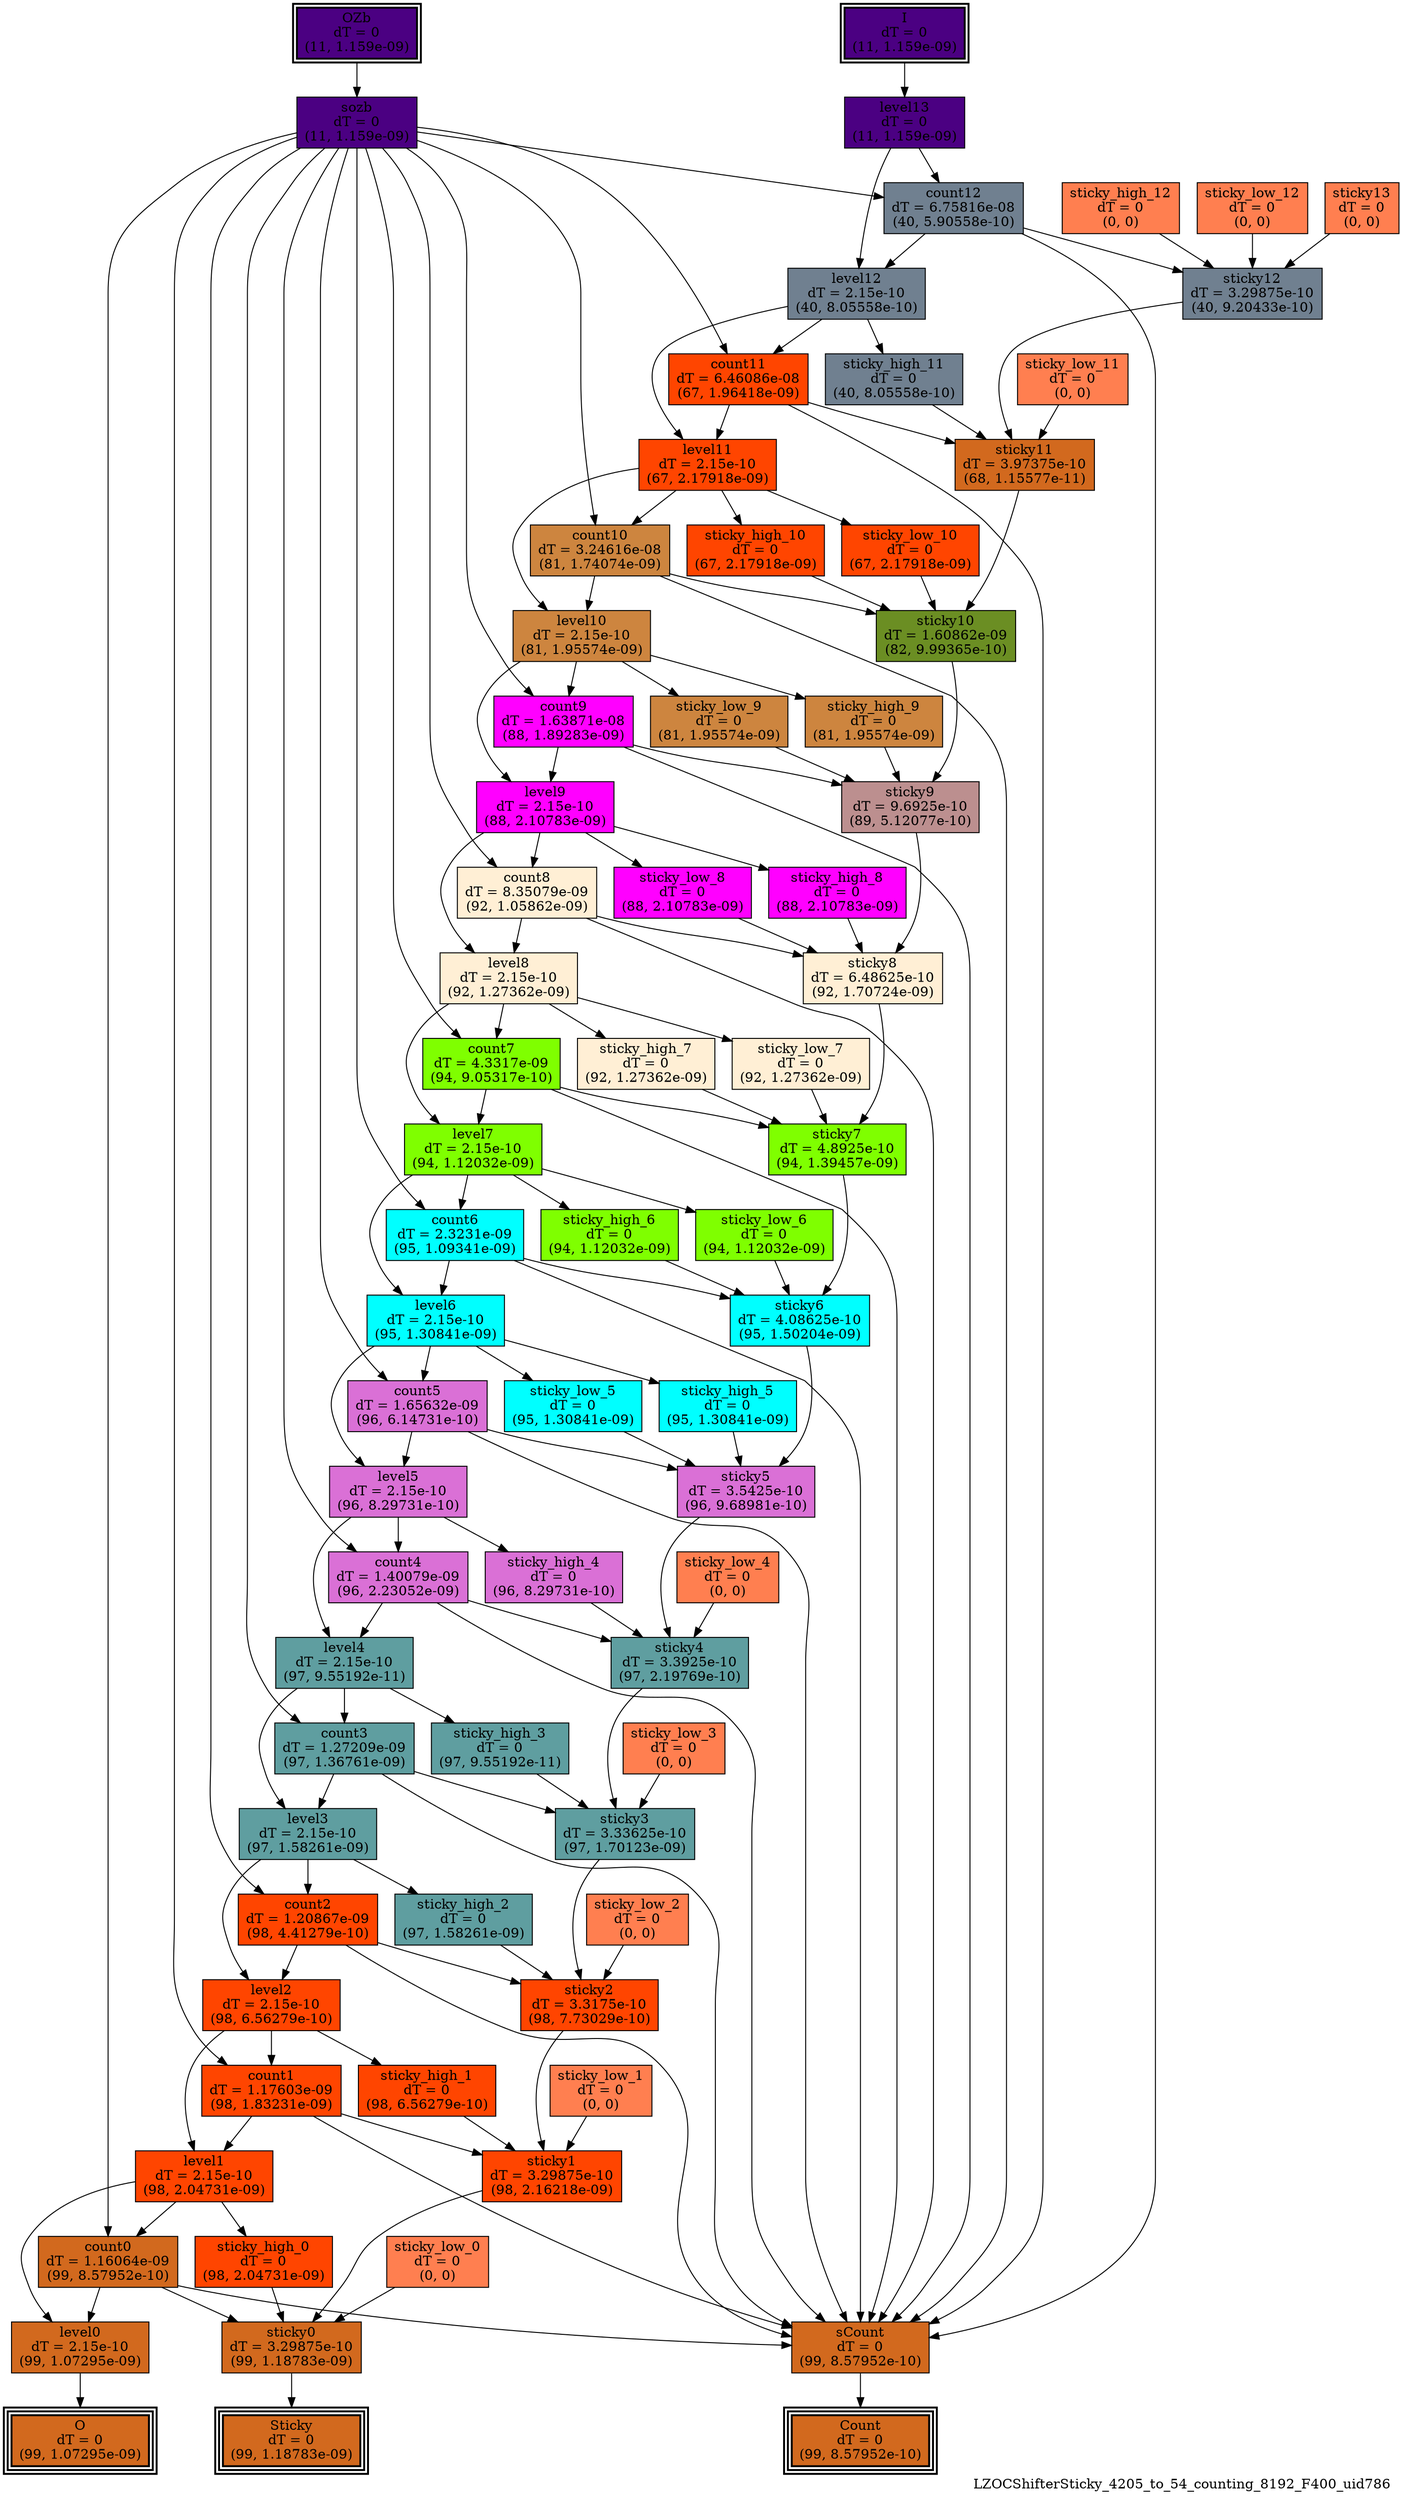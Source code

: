 digraph LZOCShifterSticky_4205_to_54_counting_8192_F400_uid786
{
	//graph drawing options
	label=LZOCShifterSticky_4205_to_54_counting_8192_F400_uid786;
	labelloc=bottom;
	labeljust=right;
	ratio=auto;
	nodesep=0.25;
	ranksep=0.5;

	//input/output signals of operator LZOCShifterSticky_4205_to_54_counting_8192_F400_uid786
	I__LZOCShifterSticky_4205_to_54_counting_8192_F400_uid786 [ label="I\ndT = 0\n(11, 1.159e-09)", shape=box, color=black, style="bold, filled", fillcolor=indigo, peripheries=2 ];
	OZb__LZOCShifterSticky_4205_to_54_counting_8192_F400_uid786 [ label="OZb\ndT = 0\n(11, 1.159e-09)", shape=box, color=black, style="bold, filled", fillcolor=indigo, peripheries=2 ];
	Count__LZOCShifterSticky_4205_to_54_counting_8192_F400_uid786 [ label="Count\ndT = 0\n(99, 8.57952e-10)", shape=box, color=black, style="bold, filled", fillcolor=chocolate, peripheries=3 ];
	O__LZOCShifterSticky_4205_to_54_counting_8192_F400_uid786 [ label="O\ndT = 0\n(99, 1.07295e-09)", shape=box, color=black, style="bold, filled", fillcolor=chocolate, peripheries=3 ];
	Sticky__LZOCShifterSticky_4205_to_54_counting_8192_F400_uid786 [ label="Sticky\ndT = 0\n(99, 1.18783e-09)", shape=box, color=black, style="bold, filled", fillcolor=chocolate, peripheries=3 ];
	{rank=same I__LZOCShifterSticky_4205_to_54_counting_8192_F400_uid786, OZb__LZOCShifterSticky_4205_to_54_counting_8192_F400_uid786};
	{rank=same Count__LZOCShifterSticky_4205_to_54_counting_8192_F400_uid786, O__LZOCShifterSticky_4205_to_54_counting_8192_F400_uid786, Sticky__LZOCShifterSticky_4205_to_54_counting_8192_F400_uid786};
	//internal signals of operator LZOCShifterSticky_4205_to_54_counting_8192_F400_uid786
	level13__LZOCShifterSticky_4205_to_54_counting_8192_F400_uid786 [ label="level13\ndT = 0\n(11, 1.159e-09)", shape=box, color=black, style=filled, fillcolor=indigo, peripheries=1 ];
	sozb__LZOCShifterSticky_4205_to_54_counting_8192_F400_uid786 [ label="sozb\ndT = 0\n(11, 1.159e-09)", shape=box, color=black, style=filled, fillcolor=indigo, peripheries=1 ];
	sticky13__LZOCShifterSticky_4205_to_54_counting_8192_F400_uid786 [ label="sticky13\ndT = 0\n(0, 0)", shape=box, color=black, style=filled, fillcolor=coral, peripheries=1 ];
	count12__LZOCShifterSticky_4205_to_54_counting_8192_F400_uid786 [ label="count12\ndT = 6.75816e-08\n(40, 5.90558e-10)", shape=box, color=black, style=filled, fillcolor=slategray, peripheries=1 ];
	level12__LZOCShifterSticky_4205_to_54_counting_8192_F400_uid786 [ label="level12\ndT = 2.15e-10\n(40, 8.05558e-10)", shape=box, color=black, style=filled, fillcolor=slategray, peripheries=1 ];
	sticky_high_12__LZOCShifterSticky_4205_to_54_counting_8192_F400_uid786 [ label="sticky_high_12\ndT = 0\n(0, 0)", shape=box, color=black, style=filled, fillcolor=coral, peripheries=1 ];
	sticky_low_12__LZOCShifterSticky_4205_to_54_counting_8192_F400_uid786 [ label="sticky_low_12\ndT = 0\n(0, 0)", shape=box, color=black, style=filled, fillcolor=coral, peripheries=1 ];
	sticky12__LZOCShifterSticky_4205_to_54_counting_8192_F400_uid786 [ label="sticky12\ndT = 3.29875e-10\n(40, 9.20433e-10)", shape=box, color=black, style=filled, fillcolor=slategray, peripheries=1 ];
	count11__LZOCShifterSticky_4205_to_54_counting_8192_F400_uid786 [ label="count11\ndT = 6.46086e-08\n(67, 1.96418e-09)", shape=box, color=black, style=filled, fillcolor=orangered, peripheries=1 ];
	level11__LZOCShifterSticky_4205_to_54_counting_8192_F400_uid786 [ label="level11\ndT = 2.15e-10\n(67, 2.17918e-09)", shape=box, color=black, style=filled, fillcolor=orangered, peripheries=1 ];
	sticky_high_11__LZOCShifterSticky_4205_to_54_counting_8192_F400_uid786 [ label="sticky_high_11\ndT = 0\n(40, 8.05558e-10)", shape=box, color=black, style=filled, fillcolor=slategray, peripheries=1 ];
	sticky_low_11__LZOCShifterSticky_4205_to_54_counting_8192_F400_uid786 [ label="sticky_low_11\ndT = 0\n(0, 0)", shape=box, color=black, style=filled, fillcolor=coral, peripheries=1 ];
	sticky11__LZOCShifterSticky_4205_to_54_counting_8192_F400_uid786 [ label="sticky11\ndT = 3.97375e-10\n(68, 1.15577e-11)", shape=box, color=black, style=filled, fillcolor=chocolate, peripheries=1 ];
	count10__LZOCShifterSticky_4205_to_54_counting_8192_F400_uid786 [ label="count10\ndT = 3.24616e-08\n(81, 1.74074e-09)", shape=box, color=black, style=filled, fillcolor=peru, peripheries=1 ];
	level10__LZOCShifterSticky_4205_to_54_counting_8192_F400_uid786 [ label="level10\ndT = 2.15e-10\n(81, 1.95574e-09)", shape=box, color=black, style=filled, fillcolor=peru, peripheries=1 ];
	sticky_high_10__LZOCShifterSticky_4205_to_54_counting_8192_F400_uid786 [ label="sticky_high_10\ndT = 0\n(67, 2.17918e-09)", shape=box, color=black, style=filled, fillcolor=orangered, peripheries=1 ];
	sticky_low_10__LZOCShifterSticky_4205_to_54_counting_8192_F400_uid786 [ label="sticky_low_10\ndT = 0\n(67, 2.17918e-09)", shape=box, color=black, style=filled, fillcolor=orangered, peripheries=1 ];
	sticky10__LZOCShifterSticky_4205_to_54_counting_8192_F400_uid786 [ label="sticky10\ndT = 1.60862e-09\n(82, 9.99365e-10)", shape=box, color=black, style=filled, fillcolor=olivedrab, peripheries=1 ];
	count9__LZOCShifterSticky_4205_to_54_counting_8192_F400_uid786 [ label="count9\ndT = 1.63871e-08\n(88, 1.89283e-09)", shape=box, color=black, style=filled, fillcolor=magenta, peripheries=1 ];
	level9__LZOCShifterSticky_4205_to_54_counting_8192_F400_uid786 [ label="level9\ndT = 2.15e-10\n(88, 2.10783e-09)", shape=box, color=black, style=filled, fillcolor=magenta, peripheries=1 ];
	sticky_high_9__LZOCShifterSticky_4205_to_54_counting_8192_F400_uid786 [ label="sticky_high_9\ndT = 0\n(81, 1.95574e-09)", shape=box, color=black, style=filled, fillcolor=peru, peripheries=1 ];
	sticky_low_9__LZOCShifterSticky_4205_to_54_counting_8192_F400_uid786 [ label="sticky_low_9\ndT = 0\n(81, 1.95574e-09)", shape=box, color=black, style=filled, fillcolor=peru, peripheries=1 ];
	sticky9__LZOCShifterSticky_4205_to_54_counting_8192_F400_uid786 [ label="sticky9\ndT = 9.6925e-10\n(89, 5.12077e-10)", shape=box, color=black, style=filled, fillcolor=rosybrown, peripheries=1 ];
	count8__LZOCShifterSticky_4205_to_54_counting_8192_F400_uid786 [ label="count8\ndT = 8.35079e-09\n(92, 1.05862e-09)", shape=box, color=black, style=filled, fillcolor=papayawhip, peripheries=1 ];
	level8__LZOCShifterSticky_4205_to_54_counting_8192_F400_uid786 [ label="level8\ndT = 2.15e-10\n(92, 1.27362e-09)", shape=box, color=black, style=filled, fillcolor=papayawhip, peripheries=1 ];
	sticky_high_8__LZOCShifterSticky_4205_to_54_counting_8192_F400_uid786 [ label="sticky_high_8\ndT = 0\n(88, 2.10783e-09)", shape=box, color=black, style=filled, fillcolor=magenta, peripheries=1 ];
	sticky_low_8__LZOCShifterSticky_4205_to_54_counting_8192_F400_uid786 [ label="sticky_low_8\ndT = 0\n(88, 2.10783e-09)", shape=box, color=black, style=filled, fillcolor=magenta, peripheries=1 ];
	sticky8__LZOCShifterSticky_4205_to_54_counting_8192_F400_uid786 [ label="sticky8\ndT = 6.48625e-10\n(92, 1.70724e-09)", shape=box, color=black, style=filled, fillcolor=papayawhip, peripheries=1 ];
	count7__LZOCShifterSticky_4205_to_54_counting_8192_F400_uid786 [ label="count7\ndT = 4.3317e-09\n(94, 9.05317e-10)", shape=box, color=black, style=filled, fillcolor=chartreuse, peripheries=1 ];
	level7__LZOCShifterSticky_4205_to_54_counting_8192_F400_uid786 [ label="level7\ndT = 2.15e-10\n(94, 1.12032e-09)", shape=box, color=black, style=filled, fillcolor=chartreuse, peripheries=1 ];
	sticky_high_7__LZOCShifterSticky_4205_to_54_counting_8192_F400_uid786 [ label="sticky_high_7\ndT = 0\n(92, 1.27362e-09)", shape=box, color=black, style=filled, fillcolor=papayawhip, peripheries=1 ];
	sticky_low_7__LZOCShifterSticky_4205_to_54_counting_8192_F400_uid786 [ label="sticky_low_7\ndT = 0\n(92, 1.27362e-09)", shape=box, color=black, style=filled, fillcolor=papayawhip, peripheries=1 ];
	sticky7__LZOCShifterSticky_4205_to_54_counting_8192_F400_uid786 [ label="sticky7\ndT = 4.8925e-10\n(94, 1.39457e-09)", shape=box, color=black, style=filled, fillcolor=chartreuse, peripheries=1 ];
	count6__LZOCShifterSticky_4205_to_54_counting_8192_F400_uid786 [ label="count6\ndT = 2.3231e-09\n(95, 1.09341e-09)", shape=box, color=black, style=filled, fillcolor=cyan, peripheries=1 ];
	level6__LZOCShifterSticky_4205_to_54_counting_8192_F400_uid786 [ label="level6\ndT = 2.15e-10\n(95, 1.30841e-09)", shape=box, color=black, style=filled, fillcolor=cyan, peripheries=1 ];
	sticky_high_6__LZOCShifterSticky_4205_to_54_counting_8192_F400_uid786 [ label="sticky_high_6\ndT = 0\n(94, 1.12032e-09)", shape=box, color=black, style=filled, fillcolor=chartreuse, peripheries=1 ];
	sticky_low_6__LZOCShifterSticky_4205_to_54_counting_8192_F400_uid786 [ label="sticky_low_6\ndT = 0\n(94, 1.12032e-09)", shape=box, color=black, style=filled, fillcolor=chartreuse, peripheries=1 ];
	sticky6__LZOCShifterSticky_4205_to_54_counting_8192_F400_uid786 [ label="sticky6\ndT = 4.08625e-10\n(95, 1.50204e-09)", shape=box, color=black, style=filled, fillcolor=cyan, peripheries=1 ];
	count5__LZOCShifterSticky_4205_to_54_counting_8192_F400_uid786 [ label="count5\ndT = 1.65632e-09\n(96, 6.14731e-10)", shape=box, color=black, style=filled, fillcolor=orchid, peripheries=1 ];
	level5__LZOCShifterSticky_4205_to_54_counting_8192_F400_uid786 [ label="level5\ndT = 2.15e-10\n(96, 8.29731e-10)", shape=box, color=black, style=filled, fillcolor=orchid, peripheries=1 ];
	sticky_high_5__LZOCShifterSticky_4205_to_54_counting_8192_F400_uid786 [ label="sticky_high_5\ndT = 0\n(95, 1.30841e-09)", shape=box, color=black, style=filled, fillcolor=cyan, peripheries=1 ];
	sticky_low_5__LZOCShifterSticky_4205_to_54_counting_8192_F400_uid786 [ label="sticky_low_5\ndT = 0\n(95, 1.30841e-09)", shape=box, color=black, style=filled, fillcolor=cyan, peripheries=1 ];
	sticky5__LZOCShifterSticky_4205_to_54_counting_8192_F400_uid786 [ label="sticky5\ndT = 3.5425e-10\n(96, 9.68981e-10)", shape=box, color=black, style=filled, fillcolor=orchid, peripheries=1 ];
	count4__LZOCShifterSticky_4205_to_54_counting_8192_F400_uid786 [ label="count4\ndT = 1.40079e-09\n(96, 2.23052e-09)", shape=box, color=black, style=filled, fillcolor=orchid, peripheries=1 ];
	level4__LZOCShifterSticky_4205_to_54_counting_8192_F400_uid786 [ label="level4\ndT = 2.15e-10\n(97, 9.55192e-11)", shape=box, color=black, style=filled, fillcolor=cadetblue, peripheries=1 ];
	sticky_high_4__LZOCShifterSticky_4205_to_54_counting_8192_F400_uid786 [ label="sticky_high_4\ndT = 0\n(96, 8.29731e-10)", shape=box, color=black, style=filled, fillcolor=orchid, peripheries=1 ];
	sticky_low_4__LZOCShifterSticky_4205_to_54_counting_8192_F400_uid786 [ label="sticky_low_4\ndT = 0\n(0, 0)", shape=box, color=black, style=filled, fillcolor=coral, peripheries=1 ];
	sticky4__LZOCShifterSticky_4205_to_54_counting_8192_F400_uid786 [ label="sticky4\ndT = 3.3925e-10\n(97, 2.19769e-10)", shape=box, color=black, style=filled, fillcolor=cadetblue, peripheries=1 ];
	count3__LZOCShifterSticky_4205_to_54_counting_8192_F400_uid786 [ label="count3\ndT = 1.27209e-09\n(97, 1.36761e-09)", shape=box, color=black, style=filled, fillcolor=cadetblue, peripheries=1 ];
	level3__LZOCShifterSticky_4205_to_54_counting_8192_F400_uid786 [ label="level3\ndT = 2.15e-10\n(97, 1.58261e-09)", shape=box, color=black, style=filled, fillcolor=cadetblue, peripheries=1 ];
	sticky_high_3__LZOCShifterSticky_4205_to_54_counting_8192_F400_uid786 [ label="sticky_high_3\ndT = 0\n(97, 9.55192e-11)", shape=box, color=black, style=filled, fillcolor=cadetblue, peripheries=1 ];
	sticky_low_3__LZOCShifterSticky_4205_to_54_counting_8192_F400_uid786 [ label="sticky_low_3\ndT = 0\n(0, 0)", shape=box, color=black, style=filled, fillcolor=coral, peripheries=1 ];
	sticky3__LZOCShifterSticky_4205_to_54_counting_8192_F400_uid786 [ label="sticky3\ndT = 3.33625e-10\n(97, 1.70123e-09)", shape=box, color=black, style=filled, fillcolor=cadetblue, peripheries=1 ];
	count2__LZOCShifterSticky_4205_to_54_counting_8192_F400_uid786 [ label="count2\ndT = 1.20867e-09\n(98, 4.41279e-10)", shape=box, color=black, style=filled, fillcolor=orangered, peripheries=1 ];
	level2__LZOCShifterSticky_4205_to_54_counting_8192_F400_uid786 [ label="level2\ndT = 2.15e-10\n(98, 6.56279e-10)", shape=box, color=black, style=filled, fillcolor=orangered, peripheries=1 ];
	sticky_high_2__LZOCShifterSticky_4205_to_54_counting_8192_F400_uid786 [ label="sticky_high_2\ndT = 0\n(97, 1.58261e-09)", shape=box, color=black, style=filled, fillcolor=cadetblue, peripheries=1 ];
	sticky_low_2__LZOCShifterSticky_4205_to_54_counting_8192_F400_uid786 [ label="sticky_low_2\ndT = 0\n(0, 0)", shape=box, color=black, style=filled, fillcolor=coral, peripheries=1 ];
	sticky2__LZOCShifterSticky_4205_to_54_counting_8192_F400_uid786 [ label="sticky2\ndT = 3.3175e-10\n(98, 7.73029e-10)", shape=box, color=black, style=filled, fillcolor=orangered, peripheries=1 ];
	count1__LZOCShifterSticky_4205_to_54_counting_8192_F400_uid786 [ label="count1\ndT = 1.17603e-09\n(98, 1.83231e-09)", shape=box, color=black, style=filled, fillcolor=orangered, peripheries=1 ];
	level1__LZOCShifterSticky_4205_to_54_counting_8192_F400_uid786 [ label="level1\ndT = 2.15e-10\n(98, 2.04731e-09)", shape=box, color=black, style=filled, fillcolor=orangered, peripheries=1 ];
	sticky_high_1__LZOCShifterSticky_4205_to_54_counting_8192_F400_uid786 [ label="sticky_high_1\ndT = 0\n(98, 6.56279e-10)", shape=box, color=black, style=filled, fillcolor=orangered, peripheries=1 ];
	sticky_low_1__LZOCShifterSticky_4205_to_54_counting_8192_F400_uid786 [ label="sticky_low_1\ndT = 0\n(0, 0)", shape=box, color=black, style=filled, fillcolor=coral, peripheries=1 ];
	sticky1__LZOCShifterSticky_4205_to_54_counting_8192_F400_uid786 [ label="sticky1\ndT = 3.29875e-10\n(98, 2.16218e-09)", shape=box, color=black, style=filled, fillcolor=orangered, peripheries=1 ];
	count0__LZOCShifterSticky_4205_to_54_counting_8192_F400_uid786 [ label="count0\ndT = 1.16064e-09\n(99, 8.57952e-10)", shape=box, color=black, style=filled, fillcolor=chocolate, peripheries=1 ];
	level0__LZOCShifterSticky_4205_to_54_counting_8192_F400_uid786 [ label="level0\ndT = 2.15e-10\n(99, 1.07295e-09)", shape=box, color=black, style=filled, fillcolor=chocolate, peripheries=1 ];
	sticky_high_0__LZOCShifterSticky_4205_to_54_counting_8192_F400_uid786 [ label="sticky_high_0\ndT = 0\n(98, 2.04731e-09)", shape=box, color=black, style=filled, fillcolor=orangered, peripheries=1 ];
	sticky_low_0__LZOCShifterSticky_4205_to_54_counting_8192_F400_uid786 [ label="sticky_low_0\ndT = 0\n(0, 0)", shape=box, color=black, style=filled, fillcolor=coral, peripheries=1 ];
	sticky0__LZOCShifterSticky_4205_to_54_counting_8192_F400_uid786 [ label="sticky0\ndT = 3.29875e-10\n(99, 1.18783e-09)", shape=box, color=black, style=filled, fillcolor=chocolate, peripheries=1 ];
	sCount__LZOCShifterSticky_4205_to_54_counting_8192_F400_uid786 [ label="sCount\ndT = 0\n(99, 8.57952e-10)", shape=box, color=black, style=filled, fillcolor=chocolate, peripheries=1 ];

	//subcomponents of operator LZOCShifterSticky_4205_to_54_counting_8192_F400_uid786

	//input and internal signal connections of operator LZOCShifterSticky_4205_to_54_counting_8192_F400_uid786
	I__LZOCShifterSticky_4205_to_54_counting_8192_F400_uid786 -> level13__LZOCShifterSticky_4205_to_54_counting_8192_F400_uid786 [ arrowhead=normal, arrowsize=1.0, arrowtail=normal, color=black, dir=forward  ];
	OZb__LZOCShifterSticky_4205_to_54_counting_8192_F400_uid786 -> sozb__LZOCShifterSticky_4205_to_54_counting_8192_F400_uid786 [ arrowhead=normal, arrowsize=1.0, arrowtail=normal, color=black, dir=forward  ];
	level13__LZOCShifterSticky_4205_to_54_counting_8192_F400_uid786 -> count12__LZOCShifterSticky_4205_to_54_counting_8192_F400_uid786 [ arrowhead=normal, arrowsize=1.0, arrowtail=normal, color=black, dir=forward  ];
	level13__LZOCShifterSticky_4205_to_54_counting_8192_F400_uid786 -> level12__LZOCShifterSticky_4205_to_54_counting_8192_F400_uid786 [ arrowhead=normal, arrowsize=1.0, arrowtail=normal, color=black, dir=forward  ];
	sozb__LZOCShifterSticky_4205_to_54_counting_8192_F400_uid786 -> count12__LZOCShifterSticky_4205_to_54_counting_8192_F400_uid786 [ arrowhead=normal, arrowsize=1.0, arrowtail=normal, color=black, dir=forward  ];
	sozb__LZOCShifterSticky_4205_to_54_counting_8192_F400_uid786 -> count11__LZOCShifterSticky_4205_to_54_counting_8192_F400_uid786 [ arrowhead=normal, arrowsize=1.0, arrowtail=normal, color=black, dir=forward  ];
	sozb__LZOCShifterSticky_4205_to_54_counting_8192_F400_uid786 -> count10__LZOCShifterSticky_4205_to_54_counting_8192_F400_uid786 [ arrowhead=normal, arrowsize=1.0, arrowtail=normal, color=black, dir=forward  ];
	sozb__LZOCShifterSticky_4205_to_54_counting_8192_F400_uid786 -> count9__LZOCShifterSticky_4205_to_54_counting_8192_F400_uid786 [ arrowhead=normal, arrowsize=1.0, arrowtail=normal, color=black, dir=forward  ];
	sozb__LZOCShifterSticky_4205_to_54_counting_8192_F400_uid786 -> count8__LZOCShifterSticky_4205_to_54_counting_8192_F400_uid786 [ arrowhead=normal, arrowsize=1.0, arrowtail=normal, color=black, dir=forward  ];
	sozb__LZOCShifterSticky_4205_to_54_counting_8192_F400_uid786 -> count7__LZOCShifterSticky_4205_to_54_counting_8192_F400_uid786 [ arrowhead=normal, arrowsize=1.0, arrowtail=normal, color=black, dir=forward  ];
	sozb__LZOCShifterSticky_4205_to_54_counting_8192_F400_uid786 -> count6__LZOCShifterSticky_4205_to_54_counting_8192_F400_uid786 [ arrowhead=normal, arrowsize=1.0, arrowtail=normal, color=black, dir=forward  ];
	sozb__LZOCShifterSticky_4205_to_54_counting_8192_F400_uid786 -> count5__LZOCShifterSticky_4205_to_54_counting_8192_F400_uid786 [ arrowhead=normal, arrowsize=1.0, arrowtail=normal, color=black, dir=forward  ];
	sozb__LZOCShifterSticky_4205_to_54_counting_8192_F400_uid786 -> count4__LZOCShifterSticky_4205_to_54_counting_8192_F400_uid786 [ arrowhead=normal, arrowsize=1.0, arrowtail=normal, color=black, dir=forward  ];
	sozb__LZOCShifterSticky_4205_to_54_counting_8192_F400_uid786 -> count3__LZOCShifterSticky_4205_to_54_counting_8192_F400_uid786 [ arrowhead=normal, arrowsize=1.0, arrowtail=normal, color=black, dir=forward  ];
	sozb__LZOCShifterSticky_4205_to_54_counting_8192_F400_uid786 -> count2__LZOCShifterSticky_4205_to_54_counting_8192_F400_uid786 [ arrowhead=normal, arrowsize=1.0, arrowtail=normal, color=black, dir=forward  ];
	sozb__LZOCShifterSticky_4205_to_54_counting_8192_F400_uid786 -> count1__LZOCShifterSticky_4205_to_54_counting_8192_F400_uid786 [ arrowhead=normal, arrowsize=1.0, arrowtail=normal, color=black, dir=forward  ];
	sozb__LZOCShifterSticky_4205_to_54_counting_8192_F400_uid786 -> count0__LZOCShifterSticky_4205_to_54_counting_8192_F400_uid786 [ arrowhead=normal, arrowsize=1.0, arrowtail=normal, color=black, dir=forward  ];
	sticky13__LZOCShifterSticky_4205_to_54_counting_8192_F400_uid786 -> sticky12__LZOCShifterSticky_4205_to_54_counting_8192_F400_uid786 [ arrowhead=normal, arrowsize=1.0, arrowtail=normal, color=black, dir=forward  ];
	count12__LZOCShifterSticky_4205_to_54_counting_8192_F400_uid786 -> level12__LZOCShifterSticky_4205_to_54_counting_8192_F400_uid786 [ arrowhead=normal, arrowsize=1.0, arrowtail=normal, color=black, dir=forward  ];
	count12__LZOCShifterSticky_4205_to_54_counting_8192_F400_uid786 -> sticky12__LZOCShifterSticky_4205_to_54_counting_8192_F400_uid786 [ arrowhead=normal, arrowsize=1.0, arrowtail=normal, color=black, dir=forward  ];
	count12__LZOCShifterSticky_4205_to_54_counting_8192_F400_uid786 -> sCount__LZOCShifterSticky_4205_to_54_counting_8192_F400_uid786 [ arrowhead=normal, arrowsize=1.0, arrowtail=normal, color=black, dir=forward  ];
	level12__LZOCShifterSticky_4205_to_54_counting_8192_F400_uid786 -> count11__LZOCShifterSticky_4205_to_54_counting_8192_F400_uid786 [ arrowhead=normal, arrowsize=1.0, arrowtail=normal, color=black, dir=forward  ];
	level12__LZOCShifterSticky_4205_to_54_counting_8192_F400_uid786 -> level11__LZOCShifterSticky_4205_to_54_counting_8192_F400_uid786 [ arrowhead=normal, arrowsize=1.0, arrowtail=normal, color=black, dir=forward  ];
	level12__LZOCShifterSticky_4205_to_54_counting_8192_F400_uid786 -> sticky_high_11__LZOCShifterSticky_4205_to_54_counting_8192_F400_uid786 [ arrowhead=normal, arrowsize=1.0, arrowtail=normal, color=black, dir=forward  ];
	sticky_high_12__LZOCShifterSticky_4205_to_54_counting_8192_F400_uid786 -> sticky12__LZOCShifterSticky_4205_to_54_counting_8192_F400_uid786 [ arrowhead=normal, arrowsize=1.0, arrowtail=normal, color=black, dir=forward  ];
	sticky_low_12__LZOCShifterSticky_4205_to_54_counting_8192_F400_uid786 -> sticky12__LZOCShifterSticky_4205_to_54_counting_8192_F400_uid786 [ arrowhead=normal, arrowsize=1.0, arrowtail=normal, color=black, dir=forward  ];
	sticky12__LZOCShifterSticky_4205_to_54_counting_8192_F400_uid786 -> sticky11__LZOCShifterSticky_4205_to_54_counting_8192_F400_uid786 [ arrowhead=normal, arrowsize=1.0, arrowtail=normal, color=black, dir=forward  ];
	count11__LZOCShifterSticky_4205_to_54_counting_8192_F400_uid786 -> level11__LZOCShifterSticky_4205_to_54_counting_8192_F400_uid786 [ arrowhead=normal, arrowsize=1.0, arrowtail=normal, color=black, dir=forward  ];
	count11__LZOCShifterSticky_4205_to_54_counting_8192_F400_uid786 -> sticky11__LZOCShifterSticky_4205_to_54_counting_8192_F400_uid786 [ arrowhead=normal, arrowsize=1.0, arrowtail=normal, color=black, dir=forward  ];
	count11__LZOCShifterSticky_4205_to_54_counting_8192_F400_uid786 -> sCount__LZOCShifterSticky_4205_to_54_counting_8192_F400_uid786 [ arrowhead=normal, arrowsize=1.0, arrowtail=normal, color=black, dir=forward  ];
	level11__LZOCShifterSticky_4205_to_54_counting_8192_F400_uid786 -> count10__LZOCShifterSticky_4205_to_54_counting_8192_F400_uid786 [ arrowhead=normal, arrowsize=1.0, arrowtail=normal, color=black, dir=forward  ];
	level11__LZOCShifterSticky_4205_to_54_counting_8192_F400_uid786 -> level10__LZOCShifterSticky_4205_to_54_counting_8192_F400_uid786 [ arrowhead=normal, arrowsize=1.0, arrowtail=normal, color=black, dir=forward  ];
	level11__LZOCShifterSticky_4205_to_54_counting_8192_F400_uid786 -> sticky_high_10__LZOCShifterSticky_4205_to_54_counting_8192_F400_uid786 [ arrowhead=normal, arrowsize=1.0, arrowtail=normal, color=black, dir=forward  ];
	level11__LZOCShifterSticky_4205_to_54_counting_8192_F400_uid786 -> sticky_low_10__LZOCShifterSticky_4205_to_54_counting_8192_F400_uid786 [ arrowhead=normal, arrowsize=1.0, arrowtail=normal, color=black, dir=forward  ];
	sticky_high_11__LZOCShifterSticky_4205_to_54_counting_8192_F400_uid786 -> sticky11__LZOCShifterSticky_4205_to_54_counting_8192_F400_uid786 [ arrowhead=normal, arrowsize=1.0, arrowtail=normal, color=black, dir=forward  ];
	sticky_low_11__LZOCShifterSticky_4205_to_54_counting_8192_F400_uid786 -> sticky11__LZOCShifterSticky_4205_to_54_counting_8192_F400_uid786 [ arrowhead=normal, arrowsize=1.0, arrowtail=normal, color=black, dir=forward  ];
	sticky11__LZOCShifterSticky_4205_to_54_counting_8192_F400_uid786 -> sticky10__LZOCShifterSticky_4205_to_54_counting_8192_F400_uid786 [ arrowhead=normal, arrowsize=1.0, arrowtail=normal, color=black, dir=forward  ];
	count10__LZOCShifterSticky_4205_to_54_counting_8192_F400_uid786 -> level10__LZOCShifterSticky_4205_to_54_counting_8192_F400_uid786 [ arrowhead=normal, arrowsize=1.0, arrowtail=normal, color=black, dir=forward  ];
	count10__LZOCShifterSticky_4205_to_54_counting_8192_F400_uid786 -> sticky10__LZOCShifterSticky_4205_to_54_counting_8192_F400_uid786 [ arrowhead=normal, arrowsize=1.0, arrowtail=normal, color=black, dir=forward  ];
	count10__LZOCShifterSticky_4205_to_54_counting_8192_F400_uid786 -> sCount__LZOCShifterSticky_4205_to_54_counting_8192_F400_uid786 [ arrowhead=normal, arrowsize=1.0, arrowtail=normal, color=black, dir=forward  ];
	level10__LZOCShifterSticky_4205_to_54_counting_8192_F400_uid786 -> count9__LZOCShifterSticky_4205_to_54_counting_8192_F400_uid786 [ arrowhead=normal, arrowsize=1.0, arrowtail=normal, color=black, dir=forward  ];
	level10__LZOCShifterSticky_4205_to_54_counting_8192_F400_uid786 -> level9__LZOCShifterSticky_4205_to_54_counting_8192_F400_uid786 [ arrowhead=normal, arrowsize=1.0, arrowtail=normal, color=black, dir=forward  ];
	level10__LZOCShifterSticky_4205_to_54_counting_8192_F400_uid786 -> sticky_high_9__LZOCShifterSticky_4205_to_54_counting_8192_F400_uid786 [ arrowhead=normal, arrowsize=1.0, arrowtail=normal, color=black, dir=forward  ];
	level10__LZOCShifterSticky_4205_to_54_counting_8192_F400_uid786 -> sticky_low_9__LZOCShifterSticky_4205_to_54_counting_8192_F400_uid786 [ arrowhead=normal, arrowsize=1.0, arrowtail=normal, color=black, dir=forward  ];
	sticky_high_10__LZOCShifterSticky_4205_to_54_counting_8192_F400_uid786 -> sticky10__LZOCShifterSticky_4205_to_54_counting_8192_F400_uid786 [ arrowhead=normal, arrowsize=1.0, arrowtail=normal, color=black, dir=forward  ];
	sticky_low_10__LZOCShifterSticky_4205_to_54_counting_8192_F400_uid786 -> sticky10__LZOCShifterSticky_4205_to_54_counting_8192_F400_uid786 [ arrowhead=normal, arrowsize=1.0, arrowtail=normal, color=black, dir=forward  ];
	sticky10__LZOCShifterSticky_4205_to_54_counting_8192_F400_uid786 -> sticky9__LZOCShifterSticky_4205_to_54_counting_8192_F400_uid786 [ arrowhead=normal, arrowsize=1.0, arrowtail=normal, color=black, dir=forward  ];
	count9__LZOCShifterSticky_4205_to_54_counting_8192_F400_uid786 -> level9__LZOCShifterSticky_4205_to_54_counting_8192_F400_uid786 [ arrowhead=normal, arrowsize=1.0, arrowtail=normal, color=black, dir=forward  ];
	count9__LZOCShifterSticky_4205_to_54_counting_8192_F400_uid786 -> sticky9__LZOCShifterSticky_4205_to_54_counting_8192_F400_uid786 [ arrowhead=normal, arrowsize=1.0, arrowtail=normal, color=black, dir=forward  ];
	count9__LZOCShifterSticky_4205_to_54_counting_8192_F400_uid786 -> sCount__LZOCShifterSticky_4205_to_54_counting_8192_F400_uid786 [ arrowhead=normal, arrowsize=1.0, arrowtail=normal, color=black, dir=forward  ];
	level9__LZOCShifterSticky_4205_to_54_counting_8192_F400_uid786 -> count8__LZOCShifterSticky_4205_to_54_counting_8192_F400_uid786 [ arrowhead=normal, arrowsize=1.0, arrowtail=normal, color=black, dir=forward  ];
	level9__LZOCShifterSticky_4205_to_54_counting_8192_F400_uid786 -> level8__LZOCShifterSticky_4205_to_54_counting_8192_F400_uid786 [ arrowhead=normal, arrowsize=1.0, arrowtail=normal, color=black, dir=forward  ];
	level9__LZOCShifterSticky_4205_to_54_counting_8192_F400_uid786 -> sticky_high_8__LZOCShifterSticky_4205_to_54_counting_8192_F400_uid786 [ arrowhead=normal, arrowsize=1.0, arrowtail=normal, color=black, dir=forward  ];
	level9__LZOCShifterSticky_4205_to_54_counting_8192_F400_uid786 -> sticky_low_8__LZOCShifterSticky_4205_to_54_counting_8192_F400_uid786 [ arrowhead=normal, arrowsize=1.0, arrowtail=normal, color=black, dir=forward  ];
	sticky_high_9__LZOCShifterSticky_4205_to_54_counting_8192_F400_uid786 -> sticky9__LZOCShifterSticky_4205_to_54_counting_8192_F400_uid786 [ arrowhead=normal, arrowsize=1.0, arrowtail=normal, color=black, dir=forward  ];
	sticky_low_9__LZOCShifterSticky_4205_to_54_counting_8192_F400_uid786 -> sticky9__LZOCShifterSticky_4205_to_54_counting_8192_F400_uid786 [ arrowhead=normal, arrowsize=1.0, arrowtail=normal, color=black, dir=forward  ];
	sticky9__LZOCShifterSticky_4205_to_54_counting_8192_F400_uid786 -> sticky8__LZOCShifterSticky_4205_to_54_counting_8192_F400_uid786 [ arrowhead=normal, arrowsize=1.0, arrowtail=normal, color=black, dir=forward  ];
	count8__LZOCShifterSticky_4205_to_54_counting_8192_F400_uid786 -> level8__LZOCShifterSticky_4205_to_54_counting_8192_F400_uid786 [ arrowhead=normal, arrowsize=1.0, arrowtail=normal, color=black, dir=forward  ];
	count8__LZOCShifterSticky_4205_to_54_counting_8192_F400_uid786 -> sticky8__LZOCShifterSticky_4205_to_54_counting_8192_F400_uid786 [ arrowhead=normal, arrowsize=1.0, arrowtail=normal, color=black, dir=forward  ];
	count8__LZOCShifterSticky_4205_to_54_counting_8192_F400_uid786 -> sCount__LZOCShifterSticky_4205_to_54_counting_8192_F400_uid786 [ arrowhead=normal, arrowsize=1.0, arrowtail=normal, color=black, dir=forward  ];
	level8__LZOCShifterSticky_4205_to_54_counting_8192_F400_uid786 -> count7__LZOCShifterSticky_4205_to_54_counting_8192_F400_uid786 [ arrowhead=normal, arrowsize=1.0, arrowtail=normal, color=black, dir=forward  ];
	level8__LZOCShifterSticky_4205_to_54_counting_8192_F400_uid786 -> level7__LZOCShifterSticky_4205_to_54_counting_8192_F400_uid786 [ arrowhead=normal, arrowsize=1.0, arrowtail=normal, color=black, dir=forward  ];
	level8__LZOCShifterSticky_4205_to_54_counting_8192_F400_uid786 -> sticky_high_7__LZOCShifterSticky_4205_to_54_counting_8192_F400_uid786 [ arrowhead=normal, arrowsize=1.0, arrowtail=normal, color=black, dir=forward  ];
	level8__LZOCShifterSticky_4205_to_54_counting_8192_F400_uid786 -> sticky_low_7__LZOCShifterSticky_4205_to_54_counting_8192_F400_uid786 [ arrowhead=normal, arrowsize=1.0, arrowtail=normal, color=black, dir=forward  ];
	sticky_high_8__LZOCShifterSticky_4205_to_54_counting_8192_F400_uid786 -> sticky8__LZOCShifterSticky_4205_to_54_counting_8192_F400_uid786 [ arrowhead=normal, arrowsize=1.0, arrowtail=normal, color=black, dir=forward  ];
	sticky_low_8__LZOCShifterSticky_4205_to_54_counting_8192_F400_uid786 -> sticky8__LZOCShifterSticky_4205_to_54_counting_8192_F400_uid786 [ arrowhead=normal, arrowsize=1.0, arrowtail=normal, color=black, dir=forward  ];
	sticky8__LZOCShifterSticky_4205_to_54_counting_8192_F400_uid786 -> sticky7__LZOCShifterSticky_4205_to_54_counting_8192_F400_uid786 [ arrowhead=normal, arrowsize=1.0, arrowtail=normal, color=black, dir=forward  ];
	count7__LZOCShifterSticky_4205_to_54_counting_8192_F400_uid786 -> level7__LZOCShifterSticky_4205_to_54_counting_8192_F400_uid786 [ arrowhead=normal, arrowsize=1.0, arrowtail=normal, color=black, dir=forward  ];
	count7__LZOCShifterSticky_4205_to_54_counting_8192_F400_uid786 -> sticky7__LZOCShifterSticky_4205_to_54_counting_8192_F400_uid786 [ arrowhead=normal, arrowsize=1.0, arrowtail=normal, color=black, dir=forward  ];
	count7__LZOCShifterSticky_4205_to_54_counting_8192_F400_uid786 -> sCount__LZOCShifterSticky_4205_to_54_counting_8192_F400_uid786 [ arrowhead=normal, arrowsize=1.0, arrowtail=normal, color=black, dir=forward  ];
	level7__LZOCShifterSticky_4205_to_54_counting_8192_F400_uid786 -> count6__LZOCShifterSticky_4205_to_54_counting_8192_F400_uid786 [ arrowhead=normal, arrowsize=1.0, arrowtail=normal, color=black, dir=forward  ];
	level7__LZOCShifterSticky_4205_to_54_counting_8192_F400_uid786 -> level6__LZOCShifterSticky_4205_to_54_counting_8192_F400_uid786 [ arrowhead=normal, arrowsize=1.0, arrowtail=normal, color=black, dir=forward  ];
	level7__LZOCShifterSticky_4205_to_54_counting_8192_F400_uid786 -> sticky_high_6__LZOCShifterSticky_4205_to_54_counting_8192_F400_uid786 [ arrowhead=normal, arrowsize=1.0, arrowtail=normal, color=black, dir=forward  ];
	level7__LZOCShifterSticky_4205_to_54_counting_8192_F400_uid786 -> sticky_low_6__LZOCShifterSticky_4205_to_54_counting_8192_F400_uid786 [ arrowhead=normal, arrowsize=1.0, arrowtail=normal, color=black, dir=forward  ];
	sticky_high_7__LZOCShifterSticky_4205_to_54_counting_8192_F400_uid786 -> sticky7__LZOCShifterSticky_4205_to_54_counting_8192_F400_uid786 [ arrowhead=normal, arrowsize=1.0, arrowtail=normal, color=black, dir=forward  ];
	sticky_low_7__LZOCShifterSticky_4205_to_54_counting_8192_F400_uid786 -> sticky7__LZOCShifterSticky_4205_to_54_counting_8192_F400_uid786 [ arrowhead=normal, arrowsize=1.0, arrowtail=normal, color=black, dir=forward  ];
	sticky7__LZOCShifterSticky_4205_to_54_counting_8192_F400_uid786 -> sticky6__LZOCShifterSticky_4205_to_54_counting_8192_F400_uid786 [ arrowhead=normal, arrowsize=1.0, arrowtail=normal, color=black, dir=forward  ];
	count6__LZOCShifterSticky_4205_to_54_counting_8192_F400_uid786 -> level6__LZOCShifterSticky_4205_to_54_counting_8192_F400_uid786 [ arrowhead=normal, arrowsize=1.0, arrowtail=normal, color=black, dir=forward  ];
	count6__LZOCShifterSticky_4205_to_54_counting_8192_F400_uid786 -> sticky6__LZOCShifterSticky_4205_to_54_counting_8192_F400_uid786 [ arrowhead=normal, arrowsize=1.0, arrowtail=normal, color=black, dir=forward  ];
	count6__LZOCShifterSticky_4205_to_54_counting_8192_F400_uid786 -> sCount__LZOCShifterSticky_4205_to_54_counting_8192_F400_uid786 [ arrowhead=normal, arrowsize=1.0, arrowtail=normal, color=black, dir=forward  ];
	level6__LZOCShifterSticky_4205_to_54_counting_8192_F400_uid786 -> count5__LZOCShifterSticky_4205_to_54_counting_8192_F400_uid786 [ arrowhead=normal, arrowsize=1.0, arrowtail=normal, color=black, dir=forward  ];
	level6__LZOCShifterSticky_4205_to_54_counting_8192_F400_uid786 -> level5__LZOCShifterSticky_4205_to_54_counting_8192_F400_uid786 [ arrowhead=normal, arrowsize=1.0, arrowtail=normal, color=black, dir=forward  ];
	level6__LZOCShifterSticky_4205_to_54_counting_8192_F400_uid786 -> sticky_high_5__LZOCShifterSticky_4205_to_54_counting_8192_F400_uid786 [ arrowhead=normal, arrowsize=1.0, arrowtail=normal, color=black, dir=forward  ];
	level6__LZOCShifterSticky_4205_to_54_counting_8192_F400_uid786 -> sticky_low_5__LZOCShifterSticky_4205_to_54_counting_8192_F400_uid786 [ arrowhead=normal, arrowsize=1.0, arrowtail=normal, color=black, dir=forward  ];
	sticky_high_6__LZOCShifterSticky_4205_to_54_counting_8192_F400_uid786 -> sticky6__LZOCShifterSticky_4205_to_54_counting_8192_F400_uid786 [ arrowhead=normal, arrowsize=1.0, arrowtail=normal, color=black, dir=forward  ];
	sticky_low_6__LZOCShifterSticky_4205_to_54_counting_8192_F400_uid786 -> sticky6__LZOCShifterSticky_4205_to_54_counting_8192_F400_uid786 [ arrowhead=normal, arrowsize=1.0, arrowtail=normal, color=black, dir=forward  ];
	sticky6__LZOCShifterSticky_4205_to_54_counting_8192_F400_uid786 -> sticky5__LZOCShifterSticky_4205_to_54_counting_8192_F400_uid786 [ arrowhead=normal, arrowsize=1.0, arrowtail=normal, color=black, dir=forward  ];
	count5__LZOCShifterSticky_4205_to_54_counting_8192_F400_uid786 -> level5__LZOCShifterSticky_4205_to_54_counting_8192_F400_uid786 [ arrowhead=normal, arrowsize=1.0, arrowtail=normal, color=black, dir=forward  ];
	count5__LZOCShifterSticky_4205_to_54_counting_8192_F400_uid786 -> sticky5__LZOCShifterSticky_4205_to_54_counting_8192_F400_uid786 [ arrowhead=normal, arrowsize=1.0, arrowtail=normal, color=black, dir=forward  ];
	count5__LZOCShifterSticky_4205_to_54_counting_8192_F400_uid786 -> sCount__LZOCShifterSticky_4205_to_54_counting_8192_F400_uid786 [ arrowhead=normal, arrowsize=1.0, arrowtail=normal, color=black, dir=forward  ];
	level5__LZOCShifterSticky_4205_to_54_counting_8192_F400_uid786 -> count4__LZOCShifterSticky_4205_to_54_counting_8192_F400_uid786 [ arrowhead=normal, arrowsize=1.0, arrowtail=normal, color=black, dir=forward  ];
	level5__LZOCShifterSticky_4205_to_54_counting_8192_F400_uid786 -> level4__LZOCShifterSticky_4205_to_54_counting_8192_F400_uid786 [ arrowhead=normal, arrowsize=1.0, arrowtail=normal, color=black, dir=forward  ];
	level5__LZOCShifterSticky_4205_to_54_counting_8192_F400_uid786 -> sticky_high_4__LZOCShifterSticky_4205_to_54_counting_8192_F400_uid786 [ arrowhead=normal, arrowsize=1.0, arrowtail=normal, color=black, dir=forward  ];
	sticky_high_5__LZOCShifterSticky_4205_to_54_counting_8192_F400_uid786 -> sticky5__LZOCShifterSticky_4205_to_54_counting_8192_F400_uid786 [ arrowhead=normal, arrowsize=1.0, arrowtail=normal, color=black, dir=forward  ];
	sticky_low_5__LZOCShifterSticky_4205_to_54_counting_8192_F400_uid786 -> sticky5__LZOCShifterSticky_4205_to_54_counting_8192_F400_uid786 [ arrowhead=normal, arrowsize=1.0, arrowtail=normal, color=black, dir=forward  ];
	sticky5__LZOCShifterSticky_4205_to_54_counting_8192_F400_uid786 -> sticky4__LZOCShifterSticky_4205_to_54_counting_8192_F400_uid786 [ arrowhead=normal, arrowsize=1.0, arrowtail=normal, color=black, dir=forward  ];
	count4__LZOCShifterSticky_4205_to_54_counting_8192_F400_uid786 -> level4__LZOCShifterSticky_4205_to_54_counting_8192_F400_uid786 [ arrowhead=normal, arrowsize=1.0, arrowtail=normal, color=black, dir=forward  ];
	count4__LZOCShifterSticky_4205_to_54_counting_8192_F400_uid786 -> sticky4__LZOCShifterSticky_4205_to_54_counting_8192_F400_uid786 [ arrowhead=normal, arrowsize=1.0, arrowtail=normal, color=black, dir=forward  ];
	count4__LZOCShifterSticky_4205_to_54_counting_8192_F400_uid786 -> sCount__LZOCShifterSticky_4205_to_54_counting_8192_F400_uid786 [ arrowhead=normal, arrowsize=1.0, arrowtail=normal, color=black, dir=forward  ];
	level4__LZOCShifterSticky_4205_to_54_counting_8192_F400_uid786 -> count3__LZOCShifterSticky_4205_to_54_counting_8192_F400_uid786 [ arrowhead=normal, arrowsize=1.0, arrowtail=normal, color=black, dir=forward  ];
	level4__LZOCShifterSticky_4205_to_54_counting_8192_F400_uid786 -> level3__LZOCShifterSticky_4205_to_54_counting_8192_F400_uid786 [ arrowhead=normal, arrowsize=1.0, arrowtail=normal, color=black, dir=forward  ];
	level4__LZOCShifterSticky_4205_to_54_counting_8192_F400_uid786 -> sticky_high_3__LZOCShifterSticky_4205_to_54_counting_8192_F400_uid786 [ arrowhead=normal, arrowsize=1.0, arrowtail=normal, color=black, dir=forward  ];
	sticky_high_4__LZOCShifterSticky_4205_to_54_counting_8192_F400_uid786 -> sticky4__LZOCShifterSticky_4205_to_54_counting_8192_F400_uid786 [ arrowhead=normal, arrowsize=1.0, arrowtail=normal, color=black, dir=forward  ];
	sticky_low_4__LZOCShifterSticky_4205_to_54_counting_8192_F400_uid786 -> sticky4__LZOCShifterSticky_4205_to_54_counting_8192_F400_uid786 [ arrowhead=normal, arrowsize=1.0, arrowtail=normal, color=black, dir=forward  ];
	sticky4__LZOCShifterSticky_4205_to_54_counting_8192_F400_uid786 -> sticky3__LZOCShifterSticky_4205_to_54_counting_8192_F400_uid786 [ arrowhead=normal, arrowsize=1.0, arrowtail=normal, color=black, dir=forward  ];
	count3__LZOCShifterSticky_4205_to_54_counting_8192_F400_uid786 -> level3__LZOCShifterSticky_4205_to_54_counting_8192_F400_uid786 [ arrowhead=normal, arrowsize=1.0, arrowtail=normal, color=black, dir=forward  ];
	count3__LZOCShifterSticky_4205_to_54_counting_8192_F400_uid786 -> sticky3__LZOCShifterSticky_4205_to_54_counting_8192_F400_uid786 [ arrowhead=normal, arrowsize=1.0, arrowtail=normal, color=black, dir=forward  ];
	count3__LZOCShifterSticky_4205_to_54_counting_8192_F400_uid786 -> sCount__LZOCShifterSticky_4205_to_54_counting_8192_F400_uid786 [ arrowhead=normal, arrowsize=1.0, arrowtail=normal, color=black, dir=forward  ];
	level3__LZOCShifterSticky_4205_to_54_counting_8192_F400_uid786 -> count2__LZOCShifterSticky_4205_to_54_counting_8192_F400_uid786 [ arrowhead=normal, arrowsize=1.0, arrowtail=normal, color=black, dir=forward  ];
	level3__LZOCShifterSticky_4205_to_54_counting_8192_F400_uid786 -> level2__LZOCShifterSticky_4205_to_54_counting_8192_F400_uid786 [ arrowhead=normal, arrowsize=1.0, arrowtail=normal, color=black, dir=forward  ];
	level3__LZOCShifterSticky_4205_to_54_counting_8192_F400_uid786 -> sticky_high_2__LZOCShifterSticky_4205_to_54_counting_8192_F400_uid786 [ arrowhead=normal, arrowsize=1.0, arrowtail=normal, color=black, dir=forward  ];
	sticky_high_3__LZOCShifterSticky_4205_to_54_counting_8192_F400_uid786 -> sticky3__LZOCShifterSticky_4205_to_54_counting_8192_F400_uid786 [ arrowhead=normal, arrowsize=1.0, arrowtail=normal, color=black, dir=forward  ];
	sticky_low_3__LZOCShifterSticky_4205_to_54_counting_8192_F400_uid786 -> sticky3__LZOCShifterSticky_4205_to_54_counting_8192_F400_uid786 [ arrowhead=normal, arrowsize=1.0, arrowtail=normal, color=black, dir=forward  ];
	sticky3__LZOCShifterSticky_4205_to_54_counting_8192_F400_uid786 -> sticky2__LZOCShifterSticky_4205_to_54_counting_8192_F400_uid786 [ arrowhead=normal, arrowsize=1.0, arrowtail=normal, color=black, dir=forward  ];
	count2__LZOCShifterSticky_4205_to_54_counting_8192_F400_uid786 -> level2__LZOCShifterSticky_4205_to_54_counting_8192_F400_uid786 [ arrowhead=normal, arrowsize=1.0, arrowtail=normal, color=black, dir=forward  ];
	count2__LZOCShifterSticky_4205_to_54_counting_8192_F400_uid786 -> sticky2__LZOCShifterSticky_4205_to_54_counting_8192_F400_uid786 [ arrowhead=normal, arrowsize=1.0, arrowtail=normal, color=black, dir=forward  ];
	count2__LZOCShifterSticky_4205_to_54_counting_8192_F400_uid786 -> sCount__LZOCShifterSticky_4205_to_54_counting_8192_F400_uid786 [ arrowhead=normal, arrowsize=1.0, arrowtail=normal, color=black, dir=forward  ];
	level2__LZOCShifterSticky_4205_to_54_counting_8192_F400_uid786 -> count1__LZOCShifterSticky_4205_to_54_counting_8192_F400_uid786 [ arrowhead=normal, arrowsize=1.0, arrowtail=normal, color=black, dir=forward  ];
	level2__LZOCShifterSticky_4205_to_54_counting_8192_F400_uid786 -> level1__LZOCShifterSticky_4205_to_54_counting_8192_F400_uid786 [ arrowhead=normal, arrowsize=1.0, arrowtail=normal, color=black, dir=forward  ];
	level2__LZOCShifterSticky_4205_to_54_counting_8192_F400_uid786 -> sticky_high_1__LZOCShifterSticky_4205_to_54_counting_8192_F400_uid786 [ arrowhead=normal, arrowsize=1.0, arrowtail=normal, color=black, dir=forward  ];
	sticky_high_2__LZOCShifterSticky_4205_to_54_counting_8192_F400_uid786 -> sticky2__LZOCShifterSticky_4205_to_54_counting_8192_F400_uid786 [ arrowhead=normal, arrowsize=1.0, arrowtail=normal, color=black, dir=forward  ];
	sticky_low_2__LZOCShifterSticky_4205_to_54_counting_8192_F400_uid786 -> sticky2__LZOCShifterSticky_4205_to_54_counting_8192_F400_uid786 [ arrowhead=normal, arrowsize=1.0, arrowtail=normal, color=black, dir=forward  ];
	sticky2__LZOCShifterSticky_4205_to_54_counting_8192_F400_uid786 -> sticky1__LZOCShifterSticky_4205_to_54_counting_8192_F400_uid786 [ arrowhead=normal, arrowsize=1.0, arrowtail=normal, color=black, dir=forward  ];
	count1__LZOCShifterSticky_4205_to_54_counting_8192_F400_uid786 -> level1__LZOCShifterSticky_4205_to_54_counting_8192_F400_uid786 [ arrowhead=normal, arrowsize=1.0, arrowtail=normal, color=black, dir=forward  ];
	count1__LZOCShifterSticky_4205_to_54_counting_8192_F400_uid786 -> sticky1__LZOCShifterSticky_4205_to_54_counting_8192_F400_uid786 [ arrowhead=normal, arrowsize=1.0, arrowtail=normal, color=black, dir=forward  ];
	count1__LZOCShifterSticky_4205_to_54_counting_8192_F400_uid786 -> sCount__LZOCShifterSticky_4205_to_54_counting_8192_F400_uid786 [ arrowhead=normal, arrowsize=1.0, arrowtail=normal, color=black, dir=forward  ];
	level1__LZOCShifterSticky_4205_to_54_counting_8192_F400_uid786 -> count0__LZOCShifterSticky_4205_to_54_counting_8192_F400_uid786 [ arrowhead=normal, arrowsize=1.0, arrowtail=normal, color=black, dir=forward  ];
	level1__LZOCShifterSticky_4205_to_54_counting_8192_F400_uid786 -> level0__LZOCShifterSticky_4205_to_54_counting_8192_F400_uid786 [ arrowhead=normal, arrowsize=1.0, arrowtail=normal, color=black, dir=forward  ];
	level1__LZOCShifterSticky_4205_to_54_counting_8192_F400_uid786 -> sticky_high_0__LZOCShifterSticky_4205_to_54_counting_8192_F400_uid786 [ arrowhead=normal, arrowsize=1.0, arrowtail=normal, color=black, dir=forward  ];
	sticky_high_1__LZOCShifterSticky_4205_to_54_counting_8192_F400_uid786 -> sticky1__LZOCShifterSticky_4205_to_54_counting_8192_F400_uid786 [ arrowhead=normal, arrowsize=1.0, arrowtail=normal, color=black, dir=forward  ];
	sticky_low_1__LZOCShifterSticky_4205_to_54_counting_8192_F400_uid786 -> sticky1__LZOCShifterSticky_4205_to_54_counting_8192_F400_uid786 [ arrowhead=normal, arrowsize=1.0, arrowtail=normal, color=black, dir=forward  ];
	sticky1__LZOCShifterSticky_4205_to_54_counting_8192_F400_uid786 -> sticky0__LZOCShifterSticky_4205_to_54_counting_8192_F400_uid786 [ arrowhead=normal, arrowsize=1.0, arrowtail=normal, color=black, dir=forward  ];
	count0__LZOCShifterSticky_4205_to_54_counting_8192_F400_uid786 -> level0__LZOCShifterSticky_4205_to_54_counting_8192_F400_uid786 [ arrowhead=normal, arrowsize=1.0, arrowtail=normal, color=black, dir=forward  ];
	count0__LZOCShifterSticky_4205_to_54_counting_8192_F400_uid786 -> sticky0__LZOCShifterSticky_4205_to_54_counting_8192_F400_uid786 [ arrowhead=normal, arrowsize=1.0, arrowtail=normal, color=black, dir=forward  ];
	count0__LZOCShifterSticky_4205_to_54_counting_8192_F400_uid786 -> sCount__LZOCShifterSticky_4205_to_54_counting_8192_F400_uid786 [ arrowhead=normal, arrowsize=1.0, arrowtail=normal, color=black, dir=forward  ];
	level0__LZOCShifterSticky_4205_to_54_counting_8192_F400_uid786 -> O__LZOCShifterSticky_4205_to_54_counting_8192_F400_uid786 [ arrowhead=normal, arrowsize=1.0, arrowtail=normal, color=black, dir=forward  ];
	sticky_high_0__LZOCShifterSticky_4205_to_54_counting_8192_F400_uid786 -> sticky0__LZOCShifterSticky_4205_to_54_counting_8192_F400_uid786 [ arrowhead=normal, arrowsize=1.0, arrowtail=normal, color=black, dir=forward  ];
	sticky_low_0__LZOCShifterSticky_4205_to_54_counting_8192_F400_uid786 -> sticky0__LZOCShifterSticky_4205_to_54_counting_8192_F400_uid786 [ arrowhead=normal, arrowsize=1.0, arrowtail=normal, color=black, dir=forward  ];
	sticky0__LZOCShifterSticky_4205_to_54_counting_8192_F400_uid786 -> Sticky__LZOCShifterSticky_4205_to_54_counting_8192_F400_uid786 [ arrowhead=normal, arrowsize=1.0, arrowtail=normal, color=black, dir=forward  ];
	sCount__LZOCShifterSticky_4205_to_54_counting_8192_F400_uid786 -> Count__LZOCShifterSticky_4205_to_54_counting_8192_F400_uid786 [ arrowhead=normal, arrowsize=1.0, arrowtail=normal, color=black, dir=forward  ];
}


